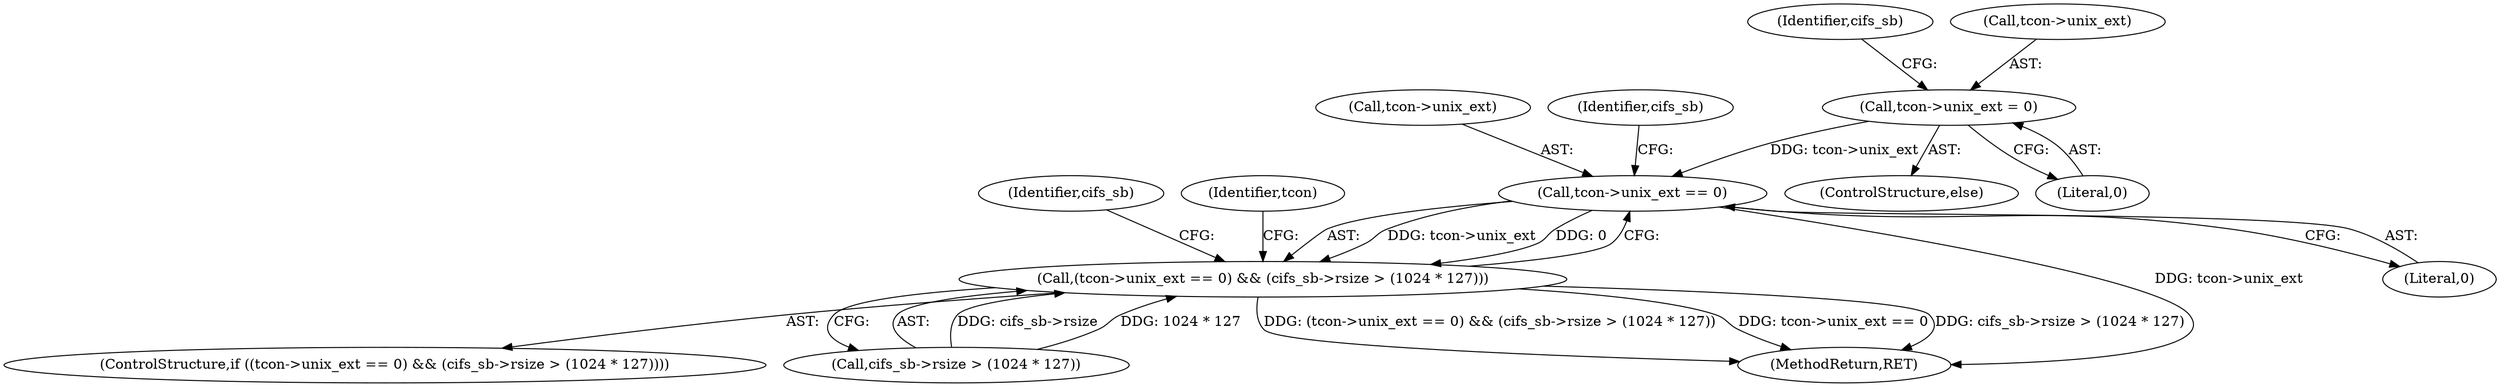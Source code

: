 digraph "0_linux_70945643722ffeac779d2529a348f99567fa5c33@pointer" {
"1000381" [label="(Call,tcon->unix_ext = 0)"];
"1000402" [label="(Call,tcon->unix_ext == 0)"];
"1000401" [label="(Call,(tcon->unix_ext == 0) && (cifs_sb->rsize > (1024 * 127)))"];
"1000402" [label="(Call,tcon->unix_ext == 0)"];
"1000417" [label="(Identifier,cifs_sb)"];
"1000430" [label="(Identifier,tcon)"];
"1000400" [label="(ControlStructure,if ((tcon->unix_ext == 0) && (cifs_sb->rsize > (1024 * 127))))"];
"1000390" [label="(Identifier,cifs_sb)"];
"1000401" [label="(Call,(tcon->unix_ext == 0) && (cifs_sb->rsize > (1024 * 127)))"];
"1000380" [label="(ControlStructure,else)"];
"1000403" [label="(Call,tcon->unix_ext)"];
"1000409" [label="(Identifier,cifs_sb)"];
"1000381" [label="(Call,tcon->unix_ext = 0)"];
"1000407" [label="(Call,cifs_sb->rsize > (1024 * 127))"];
"1000767" [label="(MethodReturn,RET)"];
"1000385" [label="(Literal,0)"];
"1000382" [label="(Call,tcon->unix_ext)"];
"1000406" [label="(Literal,0)"];
"1000381" -> "1000380"  [label="AST: "];
"1000381" -> "1000385"  [label="CFG: "];
"1000382" -> "1000381"  [label="AST: "];
"1000385" -> "1000381"  [label="AST: "];
"1000390" -> "1000381"  [label="CFG: "];
"1000381" -> "1000402"  [label="DDG: tcon->unix_ext"];
"1000402" -> "1000401"  [label="AST: "];
"1000402" -> "1000406"  [label="CFG: "];
"1000403" -> "1000402"  [label="AST: "];
"1000406" -> "1000402"  [label="AST: "];
"1000409" -> "1000402"  [label="CFG: "];
"1000401" -> "1000402"  [label="CFG: "];
"1000402" -> "1000767"  [label="DDG: tcon->unix_ext"];
"1000402" -> "1000401"  [label="DDG: tcon->unix_ext"];
"1000402" -> "1000401"  [label="DDG: 0"];
"1000401" -> "1000400"  [label="AST: "];
"1000401" -> "1000407"  [label="CFG: "];
"1000407" -> "1000401"  [label="AST: "];
"1000417" -> "1000401"  [label="CFG: "];
"1000430" -> "1000401"  [label="CFG: "];
"1000401" -> "1000767"  [label="DDG: (tcon->unix_ext == 0) && (cifs_sb->rsize > (1024 * 127))"];
"1000401" -> "1000767"  [label="DDG: tcon->unix_ext == 0"];
"1000401" -> "1000767"  [label="DDG: cifs_sb->rsize > (1024 * 127)"];
"1000407" -> "1000401"  [label="DDG: cifs_sb->rsize"];
"1000407" -> "1000401"  [label="DDG: 1024 * 127"];
}
